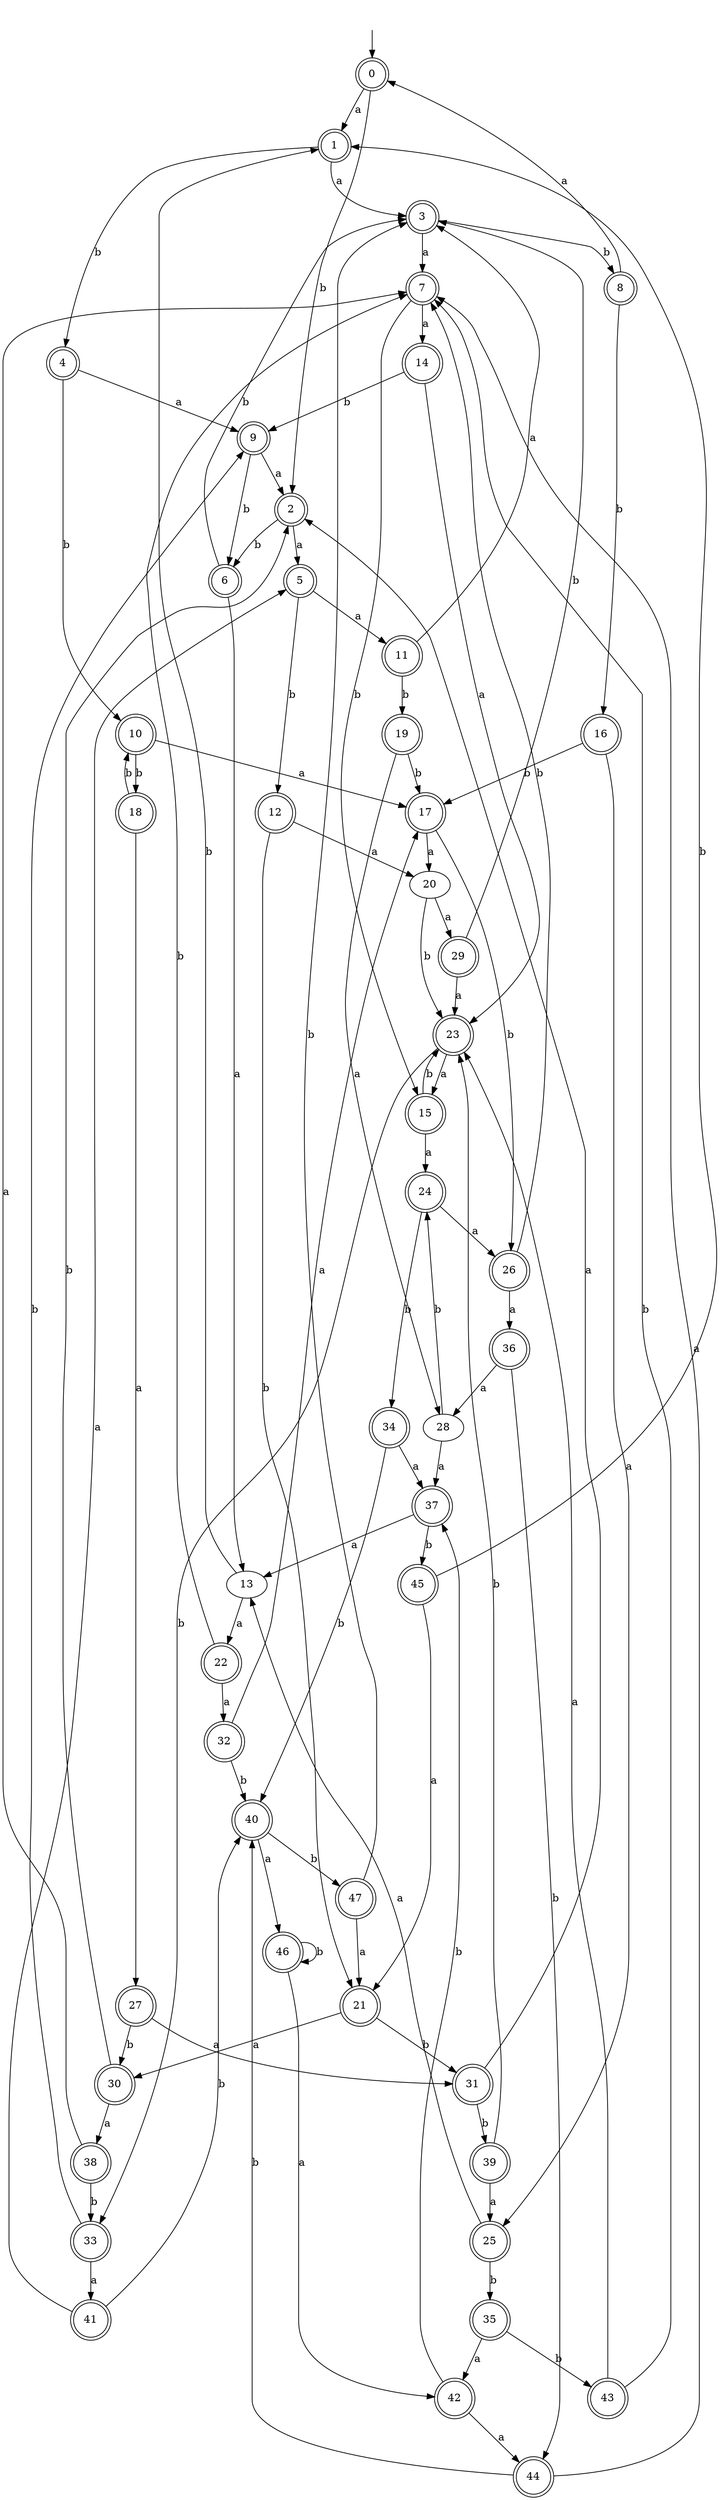 digraph RandomDFA {
  __start0 [label="", shape=none];
  __start0 -> 0 [label=""];
  0 [shape=circle] [shape=doublecircle]
  0 -> 1 [label="a"]
  0 -> 2 [label="b"]
  1 [shape=doublecircle]
  1 -> 3 [label="a"]
  1 -> 4 [label="b"]
  2 [shape=doublecircle]
  2 -> 5 [label="a"]
  2 -> 6 [label="b"]
  3 [shape=doublecircle]
  3 -> 7 [label="a"]
  3 -> 8 [label="b"]
  4 [shape=doublecircle]
  4 -> 9 [label="a"]
  4 -> 10 [label="b"]
  5 [shape=doublecircle]
  5 -> 11 [label="a"]
  5 -> 12 [label="b"]
  6 [shape=doublecircle]
  6 -> 13 [label="a"]
  6 -> 3 [label="b"]
  7 [shape=doublecircle]
  7 -> 14 [label="a"]
  7 -> 15 [label="b"]
  8 [shape=doublecircle]
  8 -> 0 [label="a"]
  8 -> 16 [label="b"]
  9 [shape=doublecircle]
  9 -> 2 [label="a"]
  9 -> 6 [label="b"]
  10 [shape=doublecircle]
  10 -> 17 [label="a"]
  10 -> 18 [label="b"]
  11 [shape=doublecircle]
  11 -> 3 [label="a"]
  11 -> 19 [label="b"]
  12 [shape=doublecircle]
  12 -> 20 [label="a"]
  12 -> 21 [label="b"]
  13
  13 -> 22 [label="a"]
  13 -> 1 [label="b"]
  14 [shape=doublecircle]
  14 -> 23 [label="a"]
  14 -> 9 [label="b"]
  15 [shape=doublecircle]
  15 -> 24 [label="a"]
  15 -> 23 [label="b"]
  16 [shape=doublecircle]
  16 -> 25 [label="a"]
  16 -> 17 [label="b"]
  17 [shape=doublecircle]
  17 -> 20 [label="a"]
  17 -> 26 [label="b"]
  18 [shape=doublecircle]
  18 -> 27 [label="a"]
  18 -> 10 [label="b"]
  19 [shape=doublecircle]
  19 -> 28 [label="a"]
  19 -> 17 [label="b"]
  20
  20 -> 29 [label="a"]
  20 -> 23 [label="b"]
  21 [shape=doublecircle]
  21 -> 30 [label="a"]
  21 -> 31 [label="b"]
  22 [shape=doublecircle]
  22 -> 32 [label="a"]
  22 -> 7 [label="b"]
  23 [shape=doublecircle]
  23 -> 15 [label="a"]
  23 -> 33 [label="b"]
  24 [shape=doublecircle]
  24 -> 26 [label="a"]
  24 -> 34 [label="b"]
  25 [shape=doublecircle]
  25 -> 13 [label="a"]
  25 -> 35 [label="b"]
  26 [shape=doublecircle]
  26 -> 36 [label="a"]
  26 -> 7 [label="b"]
  27 [shape=doublecircle]
  27 -> 31 [label="a"]
  27 -> 30 [label="b"]
  28
  28 -> 37 [label="a"]
  28 -> 24 [label="b"]
  29 [shape=doublecircle]
  29 -> 23 [label="a"]
  29 -> 3 [label="b"]
  30 [shape=doublecircle]
  30 -> 38 [label="a"]
  30 -> 2 [label="b"]
  31 [shape=doublecircle]
  31 -> 2 [label="a"]
  31 -> 39 [label="b"]
  32 [shape=doublecircle]
  32 -> 17 [label="a"]
  32 -> 40 [label="b"]
  33 [shape=doublecircle]
  33 -> 41 [label="a"]
  33 -> 9 [label="b"]
  34 [shape=doublecircle]
  34 -> 37 [label="a"]
  34 -> 40 [label="b"]
  35 [shape=doublecircle]
  35 -> 42 [label="a"]
  35 -> 43 [label="b"]
  36 [shape=doublecircle]
  36 -> 28 [label="a"]
  36 -> 44 [label="b"]
  37 [shape=doublecircle]
  37 -> 13 [label="a"]
  37 -> 45 [label="b"]
  38 [shape=doublecircle]
  38 -> 7 [label="a"]
  38 -> 33 [label="b"]
  39 [shape=doublecircle]
  39 -> 25 [label="a"]
  39 -> 23 [label="b"]
  40 [shape=doublecircle]
  40 -> 46 [label="a"]
  40 -> 47 [label="b"]
  41 [shape=doublecircle]
  41 -> 5 [label="a"]
  41 -> 40 [label="b"]
  42 [shape=doublecircle]
  42 -> 44 [label="a"]
  42 -> 37 [label="b"]
  43 [shape=doublecircle]
  43 -> 23 [label="a"]
  43 -> 7 [label="b"]
  44 [shape=doublecircle]
  44 -> 7 [label="a"]
  44 -> 40 [label="b"]
  45 [shape=doublecircle]
  45 -> 21 [label="a"]
  45 -> 1 [label="b"]
  46 [shape=doublecircle]
  46 -> 42 [label="a"]
  46 -> 46 [label="b"]
  47 [shape=doublecircle]
  47 -> 21 [label="a"]
  47 -> 3 [label="b"]
}
